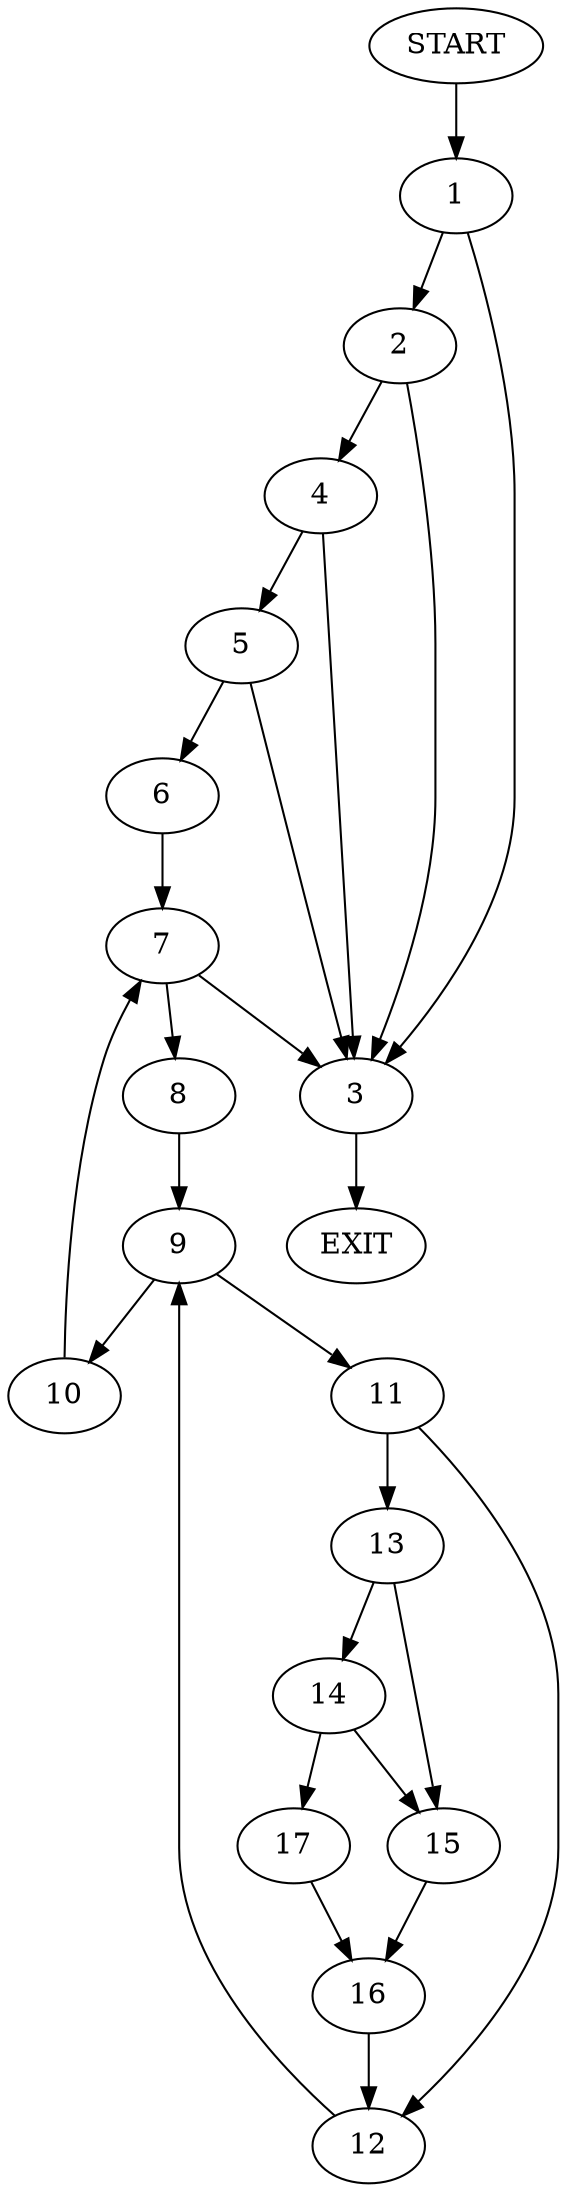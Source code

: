 digraph {
0 [label="START"]
18 [label="EXIT"]
0 -> 1
1 -> 2
1 -> 3
3 -> 18
2 -> 4
2 -> 3
4 -> 5
4 -> 3
5 -> 3
5 -> 6
6 -> 7
7 -> 8
7 -> 3
8 -> 9
9 -> 10
9 -> 11
10 -> 7
11 -> 12
11 -> 13
13 -> 14
13 -> 15
12 -> 9
15 -> 16
14 -> 15
14 -> 17
17 -> 16
16 -> 12
}
